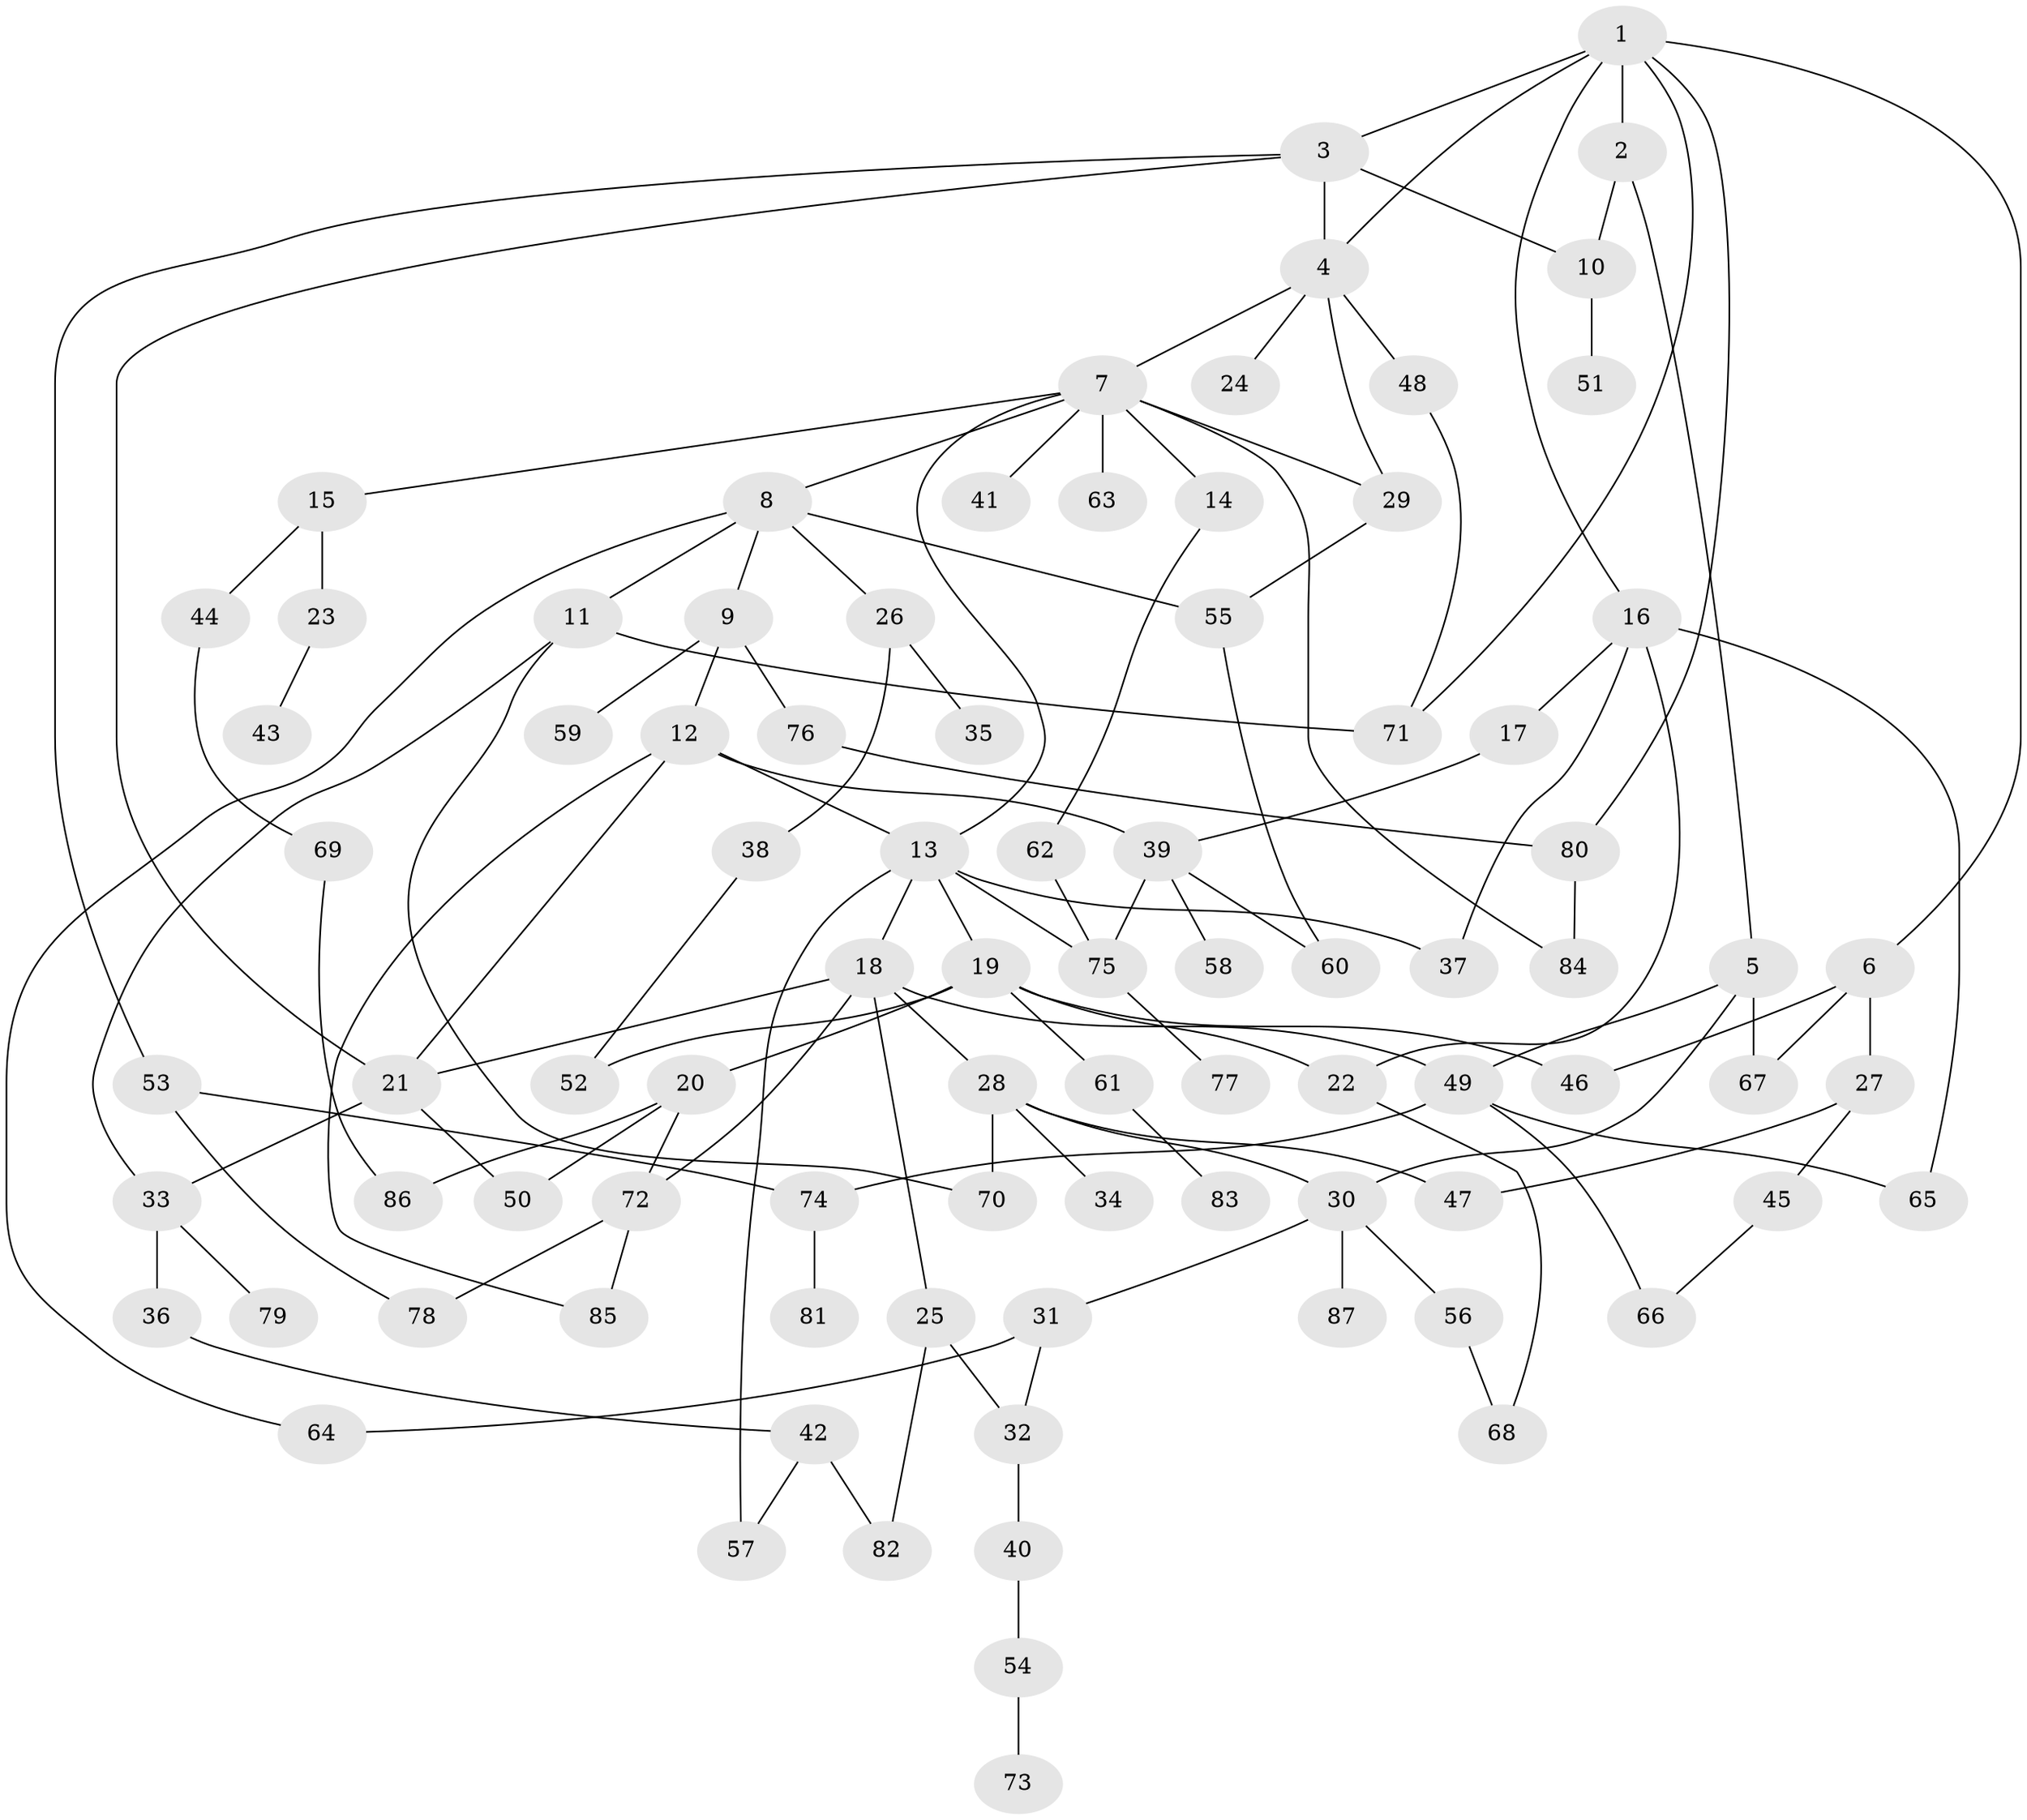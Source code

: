 // Generated by graph-tools (version 1.1) at 2025/25/03/09/25 03:25:29]
// undirected, 87 vertices, 124 edges
graph export_dot {
graph [start="1"]
  node [color=gray90,style=filled];
  1;
  2;
  3;
  4;
  5;
  6;
  7;
  8;
  9;
  10;
  11;
  12;
  13;
  14;
  15;
  16;
  17;
  18;
  19;
  20;
  21;
  22;
  23;
  24;
  25;
  26;
  27;
  28;
  29;
  30;
  31;
  32;
  33;
  34;
  35;
  36;
  37;
  38;
  39;
  40;
  41;
  42;
  43;
  44;
  45;
  46;
  47;
  48;
  49;
  50;
  51;
  52;
  53;
  54;
  55;
  56;
  57;
  58;
  59;
  60;
  61;
  62;
  63;
  64;
  65;
  66;
  67;
  68;
  69;
  70;
  71;
  72;
  73;
  74;
  75;
  76;
  77;
  78;
  79;
  80;
  81;
  82;
  83;
  84;
  85;
  86;
  87;
  1 -- 2;
  1 -- 3;
  1 -- 4;
  1 -- 6;
  1 -- 16;
  1 -- 71;
  1 -- 80;
  2 -- 5;
  2 -- 10;
  3 -- 53;
  3 -- 4;
  3 -- 10;
  3 -- 21;
  4 -- 7;
  4 -- 24;
  4 -- 48;
  4 -- 29;
  5 -- 30;
  5 -- 49;
  5 -- 67;
  6 -- 27;
  6 -- 67;
  6 -- 46;
  7 -- 8;
  7 -- 14;
  7 -- 15;
  7 -- 29;
  7 -- 41;
  7 -- 63;
  7 -- 84;
  7 -- 13;
  8 -- 9;
  8 -- 11;
  8 -- 26;
  8 -- 55;
  8 -- 64;
  9 -- 12;
  9 -- 59;
  9 -- 76;
  10 -- 51;
  11 -- 71;
  11 -- 33;
  11 -- 70;
  12 -- 13;
  12 -- 39;
  12 -- 85;
  12 -- 21;
  13 -- 18;
  13 -- 19;
  13 -- 37;
  13 -- 57;
  13 -- 75;
  14 -- 62;
  15 -- 23;
  15 -- 44;
  16 -- 17;
  16 -- 37;
  16 -- 65;
  16 -- 22;
  17 -- 39;
  18 -- 21;
  18 -- 25;
  18 -- 28;
  18 -- 72;
  18 -- 49;
  19 -- 20;
  19 -- 22;
  19 -- 46;
  19 -- 61;
  19 -- 52;
  20 -- 72;
  20 -- 86;
  20 -- 50;
  21 -- 33;
  21 -- 50;
  22 -- 68;
  23 -- 43;
  25 -- 32;
  25 -- 82;
  26 -- 35;
  26 -- 38;
  27 -- 45;
  27 -- 47;
  28 -- 34;
  28 -- 47;
  28 -- 70;
  28 -- 30;
  29 -- 55;
  30 -- 31;
  30 -- 56;
  30 -- 87;
  31 -- 32;
  31 -- 64;
  32 -- 40;
  33 -- 36;
  33 -- 79;
  36 -- 42;
  38 -- 52;
  39 -- 58;
  39 -- 75;
  39 -- 60;
  40 -- 54;
  42 -- 57;
  42 -- 82;
  44 -- 69;
  45 -- 66;
  48 -- 71;
  49 -- 65;
  49 -- 66;
  49 -- 74;
  53 -- 74;
  53 -- 78;
  54 -- 73;
  55 -- 60;
  56 -- 68;
  61 -- 83;
  62 -- 75;
  69 -- 86;
  72 -- 78;
  72 -- 85;
  74 -- 81;
  75 -- 77;
  76 -- 80;
  80 -- 84;
}
